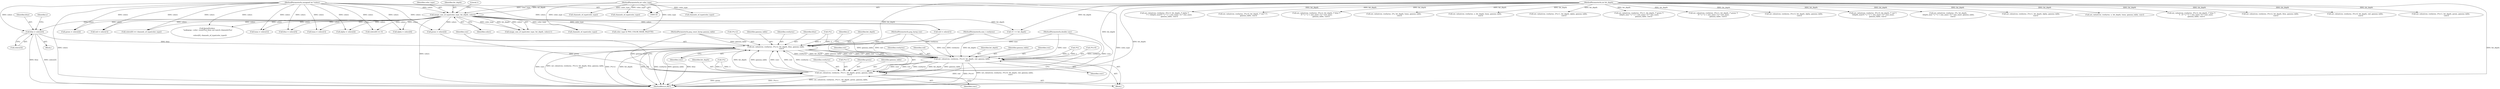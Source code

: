 digraph "1_Android_9d4853418ab2f754c2b63e091c29c5529b8b86ca_14@array" {
"1000598" [label="(Call,blue = colors[3])"];
"1000132" [label="(Call,image_size_of_type(color_type, bit_depth, colors))"];
"1000122" [label="(MethodParameterIn,int color_type)"];
"1000123" [label="(MethodParameterIn,int bit_depth)"];
"1000126" [label="(MethodParameterIn,unsigned int *colors)"];
"1000638" [label="(Call,set_value(row, rowbytes, 3*x+2, bit_depth, blue, gamma_table,\n                     conv))"];
"1000614" [label="(Call,set_value(row, rowbytes, 3*x+0, bit_depth, red, gamma_table,\n                     conv))"];
"1000626" [label="(Call,set_value(row, rowbytes, 3*x+1, bit_depth, green, gamma_table,\n                     conv))"];
"1000615" [label="(Identifier,row)"];
"1000641" [label="(Call,3*x+2)"];
"1000648" [label="(Identifier,gamma_table)"];
"1000625" [label="(Identifier,conv)"];
"1000751" [label="(Call,channels_of_type(color_type))"];
"1000453" [label="(Call,set_value(row, rowbytes, 4*x+3, bit_depth, /* alpha */\n                  Y + ((depth_max-Y) * x * 2 + size_max) / (2 * size_max),\n                  gamma_table, conv))"];
"1000502" [label="(Call,channels_of_type(color_type))"];
"1000638" [label="(Call,set_value(row, rowbytes, 3*x+2, bit_depth, blue, gamma_table,\n                     conv))"];
"1000125" [label="(MethodParameterIn,double conv)"];
"1000666" [label="(Call,blue = colors[3])"];
"1000600" [label="(Call,colors[3])"];
"1000672" [label="(Call,alpha = colors[4])"];
"1000654" [label="(Call,red = colors[1])"];
"1000299" [label="(Call,set_value(row, rowbytes, 3*x+0, bit_depth, /* red */ Y,\n                     gamma_table, conv))"];
"1000634" [label="(Identifier,bit_depth)"];
"1000136" [label="(Literal,1)"];
"1000630" [label="(Call,3*x)"];
"1000498" [label="(Call,colors[0] == channels_of_type(color_type))"];
"1000333" [label="(Call,set_value(row, rowbytes, 3*x+2, bit_depth, /* blue */\n (Y * x * 2 + size_max) / (2 * size_max),\n                  gamma_table, conv))"];
"1000120" [label="(MethodParameterIn,size_t rowbytes)"];
"1000616" [label="(Identifier,rowbytes)"];
"1000599" [label="(Identifier,blue)"];
"1000560" [label="(Call,set_value(row, rowbytes, 2*x, bit_depth, luma, gamma_table,\n                     conv))"];
"1000526" [label="(Call,set_value(row, rowbytes, x, bit_depth, luma, gamma_table,\n                     conv))"];
"1000649" [label="(Identifier,conv)"];
"1000119" [label="(MethodParameterIn,png_bytep row)"];
"1000570" [label="(Call,set_value(row, rowbytes, 2*x+1, bit_depth, alpha, gamma_table,\n                     conv))"];
"1000311" [label="(Call,set_value(row, rowbytes, 3*x+1, bit_depth, /* green */\n (depth_max * x * 2 + size_max) / (2 * size_max),\n                  gamma_table, conv))"];
"1000133" [label="(Identifier,color_type)"];
"1000141" [label="(Call,1U << bit_depth)"];
"1000640" [label="(Identifier,rowbytes)"];
"1000511" [label="(Call,luma = colors[1])"];
"1000135" [label="(Identifier,colors)"];
"1000647" [label="(Identifier,blue)"];
"1000407" [label="(Call,set_value(row, rowbytes, 4*x+1, bit_depth, /* green */\n (Y * x * 2 + size_max) / (2 * size_max),\n                  gamma_table, conv))"];
"1000124" [label="(MethodParameterIn,png_const_bytep gamma_table)"];
"1000123" [label="(MethodParameterIn,int bit_depth)"];
"1000639" [label="(Identifier,row)"];
"1000628" [label="(Identifier,rowbytes)"];
"1000629" [label="(Call,3*x+1)"];
"1000637" [label="(Identifier,conv)"];
"1000623" [label="(Identifier,red)"];
"1000724" [label="(Call,set_value(row, rowbytes, 4*x+3, bit_depth, alpha, gamma_table,\n                     conv))"];
"1000131" [label="(Call,image_size_of_type(color_type, bit_depth, colors)-1)"];
"1000152" [label="(Call,channels_of_type(color_type))"];
"1000627" [label="(Identifier,row)"];
"1000635" [label="(Identifier,green)"];
"1000383" [label="(Call,set_value(row, rowbytes, 4*x+0, bit_depth, /* red */\n ((depth_max-Y) * x * 2 + size_max) / (2 * size_max),\n                  gamma_table, conv))"];
"1000636" [label="(Identifier,gamma_table)"];
"1000626" [label="(Call,set_value(row, rowbytes, 3*x+1, bit_depth, green, gamma_table,\n                     conv))"];
"1000505" [label="(Call,channels_of_type(color_type))"];
"1000239" [label="(Call,set_value(row, rowbytes, 2*x, bit_depth,\n (depth_max * x * 2 + size_max) / (2 * size_max), gamma_table,\n                  conv))"];
"1000259" [label="(Call,set_value(row, rowbytes, 2*x+1, bit_depth, alpha, gamma_table,\n                  conv))"];
"1000618" [label="(Call,3*x)"];
"1000586" [label="(Call,red = colors[1])"];
"1000598" [label="(Call,blue = colors[3])"];
"1000544" [label="(Call,alpha = colors[2])"];
"1000606" [label="(Identifier,x)"];
"1000592" [label="(Call,green = colors[2])"];
"1000660" [label="(Call,green = colors[2])"];
"1000642" [label="(Call,3*x)"];
"1000617" [label="(Call,3*x+0)"];
"1000745" [label="(Call,fprintf(stderr,\n \"makepng: --color: count(%u) does not match channels(%u)\n\",\n\n          colors[0], channels_of_type(color_type)))"];
"1000538" [label="(Call,luma = colors[1])"];
"1000622" [label="(Identifier,bit_depth)"];
"1000134" [label="(Identifier,bit_depth)"];
"1000203" [label="(Call,set_value(row, rowbytes, x, bit_depth, luma, gamma_table, conv))"];
"1000612" [label="(Identifier,x)"];
"1000646" [label="(Identifier,bit_depth)"];
"1000584" [label="(Block,)"];
"1000122" [label="(MethodParameterIn,int color_type)"];
"1000613" [label="(Block,)"];
"1000429" [label="(Call,set_value(row, rowbytes, 4*x+2, bit_depth, /* blue */\n                  Y - (Y * x * 2 + size_max) / (2 * size_max),\n                  gamma_table, conv))"];
"1000624" [label="(Identifier,gamma_table)"];
"1000712" [label="(Call,set_value(row, rowbytes, 4*x+2, bit_depth, blue, gamma_table,\n                     conv))"];
"1000688" [label="(Call,set_value(row, rowbytes, 4*x+0, bit_depth, red, gamma_table,\n                     conv))"];
"1000126" [label="(MethodParameterIn,unsigned int *colors)"];
"1000755" [label="(MethodReturn,RET)"];
"1000132" [label="(Call,image_size_of_type(color_type, bit_depth, colors))"];
"1000146" [label="(Call,colors[0] == 0)"];
"1000700" [label="(Call,set_value(row, rowbytes, 4*x+1, bit_depth, green, gamma_table,\n                     conv))"];
"1000614" [label="(Call,set_value(row, rowbytes, 3*x+0, bit_depth, red, gamma_table,\n                     conv))"];
"1000488" [label="(Call,color_type & PNG_COLOR_MASK_PALETTE)"];
"1000598" -> "1000584"  [label="AST: "];
"1000598" -> "1000600"  [label="CFG: "];
"1000599" -> "1000598"  [label="AST: "];
"1000600" -> "1000598"  [label="AST: "];
"1000606" -> "1000598"  [label="CFG: "];
"1000598" -> "1000755"  [label="DDG: blue"];
"1000598" -> "1000755"  [label="DDG: colors[3]"];
"1000132" -> "1000598"  [label="DDG: colors"];
"1000126" -> "1000598"  [label="DDG: colors"];
"1000598" -> "1000638"  [label="DDG: blue"];
"1000132" -> "1000131"  [label="AST: "];
"1000132" -> "1000135"  [label="CFG: "];
"1000133" -> "1000132"  [label="AST: "];
"1000134" -> "1000132"  [label="AST: "];
"1000135" -> "1000132"  [label="AST: "];
"1000136" -> "1000132"  [label="CFG: "];
"1000132" -> "1000755"  [label="DDG: colors"];
"1000132" -> "1000131"  [label="DDG: color_type"];
"1000132" -> "1000131"  [label="DDG: bit_depth"];
"1000132" -> "1000131"  [label="DDG: colors"];
"1000122" -> "1000132"  [label="DDG: color_type"];
"1000123" -> "1000132"  [label="DDG: bit_depth"];
"1000126" -> "1000132"  [label="DDG: colors"];
"1000132" -> "1000141"  [label="DDG: bit_depth"];
"1000132" -> "1000146"  [label="DDG: colors"];
"1000132" -> "1000152"  [label="DDG: color_type"];
"1000132" -> "1000488"  [label="DDG: color_type"];
"1000132" -> "1000498"  [label="DDG: colors"];
"1000132" -> "1000511"  [label="DDG: colors"];
"1000132" -> "1000538"  [label="DDG: colors"];
"1000132" -> "1000544"  [label="DDG: colors"];
"1000132" -> "1000586"  [label="DDG: colors"];
"1000132" -> "1000592"  [label="DDG: colors"];
"1000132" -> "1000654"  [label="DDG: colors"];
"1000132" -> "1000660"  [label="DDG: colors"];
"1000132" -> "1000666"  [label="DDG: colors"];
"1000132" -> "1000672"  [label="DDG: colors"];
"1000132" -> "1000745"  [label="DDG: colors"];
"1000122" -> "1000118"  [label="AST: "];
"1000122" -> "1000755"  [label="DDG: color_type"];
"1000122" -> "1000152"  [label="DDG: color_type"];
"1000122" -> "1000488"  [label="DDG: color_type"];
"1000122" -> "1000502"  [label="DDG: color_type"];
"1000122" -> "1000505"  [label="DDG: color_type"];
"1000122" -> "1000751"  [label="DDG: color_type"];
"1000123" -> "1000118"  [label="AST: "];
"1000123" -> "1000755"  [label="DDG: bit_depth"];
"1000123" -> "1000141"  [label="DDG: bit_depth"];
"1000123" -> "1000203"  [label="DDG: bit_depth"];
"1000123" -> "1000239"  [label="DDG: bit_depth"];
"1000123" -> "1000259"  [label="DDG: bit_depth"];
"1000123" -> "1000299"  [label="DDG: bit_depth"];
"1000123" -> "1000311"  [label="DDG: bit_depth"];
"1000123" -> "1000333"  [label="DDG: bit_depth"];
"1000123" -> "1000383"  [label="DDG: bit_depth"];
"1000123" -> "1000407"  [label="DDG: bit_depth"];
"1000123" -> "1000429"  [label="DDG: bit_depth"];
"1000123" -> "1000453"  [label="DDG: bit_depth"];
"1000123" -> "1000526"  [label="DDG: bit_depth"];
"1000123" -> "1000560"  [label="DDG: bit_depth"];
"1000123" -> "1000570"  [label="DDG: bit_depth"];
"1000123" -> "1000614"  [label="DDG: bit_depth"];
"1000123" -> "1000626"  [label="DDG: bit_depth"];
"1000123" -> "1000638"  [label="DDG: bit_depth"];
"1000123" -> "1000688"  [label="DDG: bit_depth"];
"1000123" -> "1000700"  [label="DDG: bit_depth"];
"1000123" -> "1000712"  [label="DDG: bit_depth"];
"1000123" -> "1000724"  [label="DDG: bit_depth"];
"1000126" -> "1000118"  [label="AST: "];
"1000126" -> "1000755"  [label="DDG: colors"];
"1000126" -> "1000146"  [label="DDG: colors"];
"1000126" -> "1000498"  [label="DDG: colors"];
"1000126" -> "1000511"  [label="DDG: colors"];
"1000126" -> "1000538"  [label="DDG: colors"];
"1000126" -> "1000544"  [label="DDG: colors"];
"1000126" -> "1000586"  [label="DDG: colors"];
"1000126" -> "1000592"  [label="DDG: colors"];
"1000126" -> "1000654"  [label="DDG: colors"];
"1000126" -> "1000660"  [label="DDG: colors"];
"1000126" -> "1000666"  [label="DDG: colors"];
"1000126" -> "1000672"  [label="DDG: colors"];
"1000126" -> "1000745"  [label="DDG: colors"];
"1000638" -> "1000613"  [label="AST: "];
"1000638" -> "1000649"  [label="CFG: "];
"1000639" -> "1000638"  [label="AST: "];
"1000640" -> "1000638"  [label="AST: "];
"1000641" -> "1000638"  [label="AST: "];
"1000646" -> "1000638"  [label="AST: "];
"1000647" -> "1000638"  [label="AST: "];
"1000648" -> "1000638"  [label="AST: "];
"1000649" -> "1000638"  [label="AST: "];
"1000612" -> "1000638"  [label="CFG: "];
"1000638" -> "1000755"  [label="DDG: set_value(row, rowbytes, 3*x+2, bit_depth, blue, gamma_table,\n                     conv)"];
"1000638" -> "1000755"  [label="DDG: 3*x+2"];
"1000638" -> "1000755"  [label="DDG: bit_depth"];
"1000638" -> "1000755"  [label="DDG: row"];
"1000638" -> "1000755"  [label="DDG: rowbytes"];
"1000638" -> "1000755"  [label="DDG: blue"];
"1000638" -> "1000755"  [label="DDG: gamma_table"];
"1000638" -> "1000755"  [label="DDG: conv"];
"1000638" -> "1000614"  [label="DDG: row"];
"1000638" -> "1000614"  [label="DDG: rowbytes"];
"1000638" -> "1000614"  [label="DDG: bit_depth"];
"1000638" -> "1000614"  [label="DDG: gamma_table"];
"1000638" -> "1000614"  [label="DDG: conv"];
"1000626" -> "1000638"  [label="DDG: row"];
"1000626" -> "1000638"  [label="DDG: rowbytes"];
"1000626" -> "1000638"  [label="DDG: bit_depth"];
"1000626" -> "1000638"  [label="DDG: gamma_table"];
"1000626" -> "1000638"  [label="DDG: conv"];
"1000119" -> "1000638"  [label="DDG: row"];
"1000120" -> "1000638"  [label="DDG: rowbytes"];
"1000642" -> "1000638"  [label="DDG: 3"];
"1000642" -> "1000638"  [label="DDG: x"];
"1000124" -> "1000638"  [label="DDG: gamma_table"];
"1000125" -> "1000638"  [label="DDG: conv"];
"1000614" -> "1000613"  [label="AST: "];
"1000614" -> "1000625"  [label="CFG: "];
"1000615" -> "1000614"  [label="AST: "];
"1000616" -> "1000614"  [label="AST: "];
"1000617" -> "1000614"  [label="AST: "];
"1000622" -> "1000614"  [label="AST: "];
"1000623" -> "1000614"  [label="AST: "];
"1000624" -> "1000614"  [label="AST: "];
"1000625" -> "1000614"  [label="AST: "];
"1000627" -> "1000614"  [label="CFG: "];
"1000614" -> "1000755"  [label="DDG: set_value(row, rowbytes, 3*x+0, bit_depth, red, gamma_table,\n                     conv)"];
"1000614" -> "1000755"  [label="DDG: red"];
"1000614" -> "1000755"  [label="DDG: 3*x+0"];
"1000119" -> "1000614"  [label="DDG: row"];
"1000120" -> "1000614"  [label="DDG: rowbytes"];
"1000618" -> "1000614"  [label="DDG: 3"];
"1000618" -> "1000614"  [label="DDG: x"];
"1000141" -> "1000614"  [label="DDG: bit_depth"];
"1000586" -> "1000614"  [label="DDG: red"];
"1000124" -> "1000614"  [label="DDG: gamma_table"];
"1000125" -> "1000614"  [label="DDG: conv"];
"1000614" -> "1000626"  [label="DDG: row"];
"1000614" -> "1000626"  [label="DDG: rowbytes"];
"1000614" -> "1000626"  [label="DDG: bit_depth"];
"1000614" -> "1000626"  [label="DDG: gamma_table"];
"1000614" -> "1000626"  [label="DDG: conv"];
"1000626" -> "1000613"  [label="AST: "];
"1000626" -> "1000637"  [label="CFG: "];
"1000627" -> "1000626"  [label="AST: "];
"1000628" -> "1000626"  [label="AST: "];
"1000629" -> "1000626"  [label="AST: "];
"1000634" -> "1000626"  [label="AST: "];
"1000635" -> "1000626"  [label="AST: "];
"1000636" -> "1000626"  [label="AST: "];
"1000637" -> "1000626"  [label="AST: "];
"1000639" -> "1000626"  [label="CFG: "];
"1000626" -> "1000755"  [label="DDG: 3*x+1"];
"1000626" -> "1000755"  [label="DDG: set_value(row, rowbytes, 3*x+1, bit_depth, green, gamma_table,\n                     conv)"];
"1000626" -> "1000755"  [label="DDG: green"];
"1000119" -> "1000626"  [label="DDG: row"];
"1000120" -> "1000626"  [label="DDG: rowbytes"];
"1000630" -> "1000626"  [label="DDG: 3"];
"1000630" -> "1000626"  [label="DDG: x"];
"1000592" -> "1000626"  [label="DDG: green"];
"1000124" -> "1000626"  [label="DDG: gamma_table"];
"1000125" -> "1000626"  [label="DDG: conv"];
}
